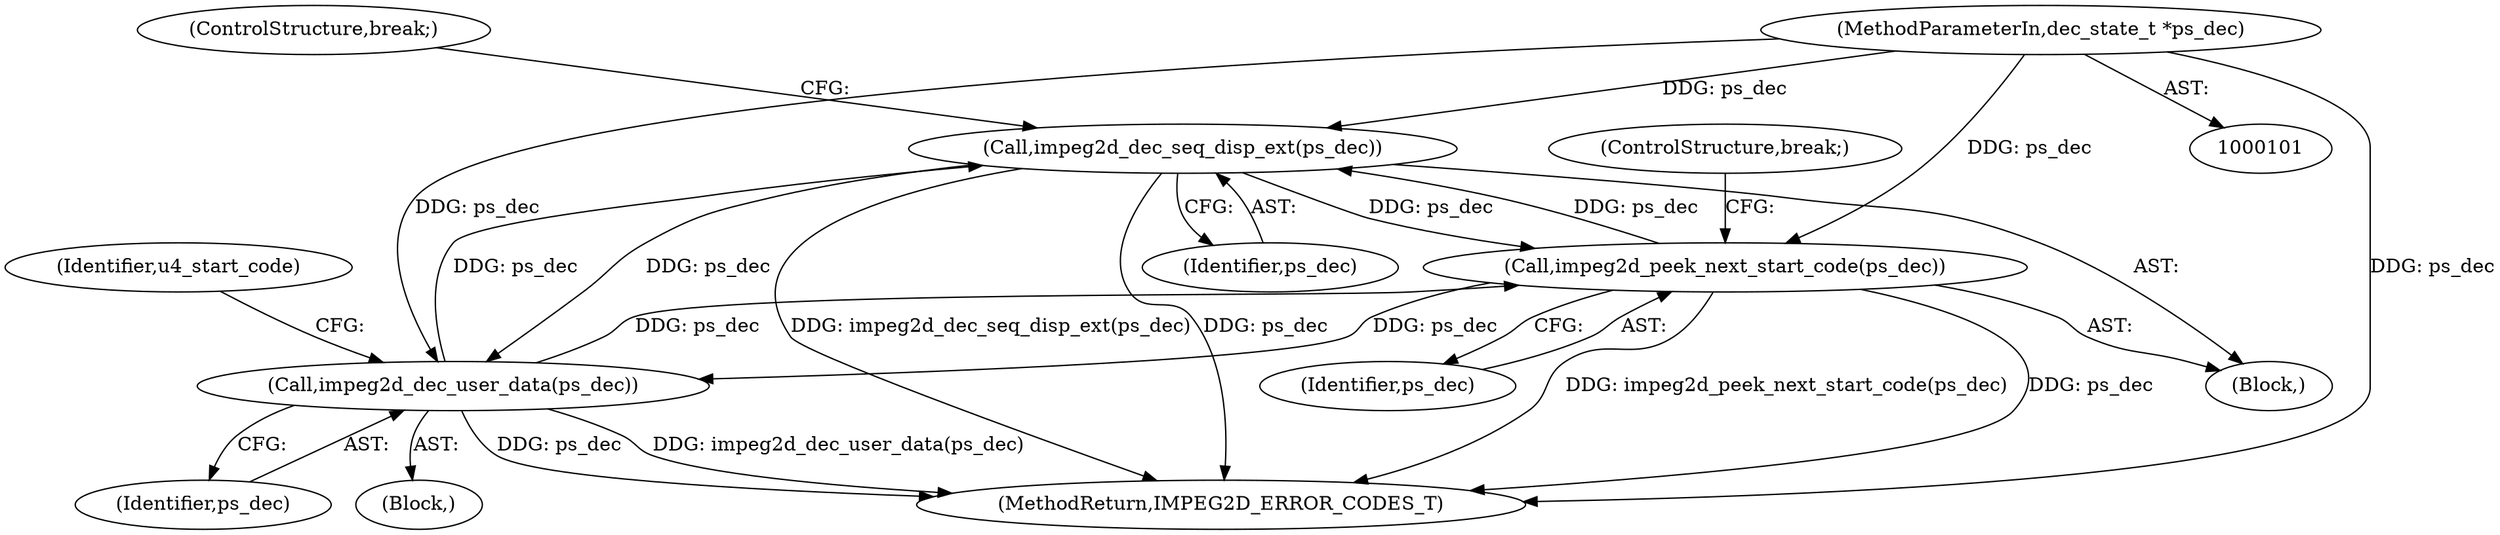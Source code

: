 digraph "0_Android_ffab15eb80630dc799eb410855c93525b75233c3_4@pointer" {
"1000159" [label="(Call,impeg2d_dec_seq_disp_ext(ps_dec))"];
"1000171" [label="(Call,impeg2d_peek_next_start_code(ps_dec))"];
"1000159" [label="(Call,impeg2d_dec_seq_disp_ext(ps_dec))"];
"1000143" [label="(Call,impeg2d_dec_user_data(ps_dec))"];
"1000102" [label="(MethodParameterIn,dec_state_t *ps_dec)"];
"1000161" [label="(ControlStructure,break;)"];
"1000173" [label="(ControlStructure,break;)"];
"1000157" [label="(Block,)"];
"1000175" [label="(Identifier,u4_start_code)"];
"1000171" [label="(Call,impeg2d_peek_next_start_code(ps_dec))"];
"1000142" [label="(Block,)"];
"1000159" [label="(Call,impeg2d_dec_seq_disp_ext(ps_dec))"];
"1000143" [label="(Call,impeg2d_dec_user_data(ps_dec))"];
"1000181" [label="(MethodReturn,IMPEG2D_ERROR_CODES_T)"];
"1000160" [label="(Identifier,ps_dec)"];
"1000102" [label="(MethodParameterIn,dec_state_t *ps_dec)"];
"1000172" [label="(Identifier,ps_dec)"];
"1000144" [label="(Identifier,ps_dec)"];
"1000159" -> "1000157"  [label="AST: "];
"1000159" -> "1000160"  [label="CFG: "];
"1000160" -> "1000159"  [label="AST: "];
"1000161" -> "1000159"  [label="CFG: "];
"1000159" -> "1000181"  [label="DDG: impeg2d_dec_seq_disp_ext(ps_dec)"];
"1000159" -> "1000181"  [label="DDG: ps_dec"];
"1000159" -> "1000143"  [label="DDG: ps_dec"];
"1000171" -> "1000159"  [label="DDG: ps_dec"];
"1000143" -> "1000159"  [label="DDG: ps_dec"];
"1000102" -> "1000159"  [label="DDG: ps_dec"];
"1000159" -> "1000171"  [label="DDG: ps_dec"];
"1000171" -> "1000157"  [label="AST: "];
"1000171" -> "1000172"  [label="CFG: "];
"1000172" -> "1000171"  [label="AST: "];
"1000173" -> "1000171"  [label="CFG: "];
"1000171" -> "1000181"  [label="DDG: ps_dec"];
"1000171" -> "1000181"  [label="DDG: impeg2d_peek_next_start_code(ps_dec)"];
"1000171" -> "1000143"  [label="DDG: ps_dec"];
"1000143" -> "1000171"  [label="DDG: ps_dec"];
"1000102" -> "1000171"  [label="DDG: ps_dec"];
"1000143" -> "1000142"  [label="AST: "];
"1000143" -> "1000144"  [label="CFG: "];
"1000144" -> "1000143"  [label="AST: "];
"1000175" -> "1000143"  [label="CFG: "];
"1000143" -> "1000181"  [label="DDG: ps_dec"];
"1000143" -> "1000181"  [label="DDG: impeg2d_dec_user_data(ps_dec)"];
"1000102" -> "1000143"  [label="DDG: ps_dec"];
"1000102" -> "1000101"  [label="AST: "];
"1000102" -> "1000181"  [label="DDG: ps_dec"];
}
